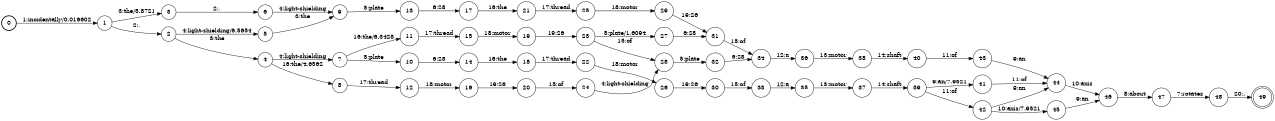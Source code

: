 digraph FST {
rankdir = LR;
size = "8.5,11";
label = "";
center = 1;
orientation = Portrait;
ranksep = "0.4";
nodesep = "0.25";
0 [label = "0", shape = circle, style = bold, fontsize = 14]
	0 -> 1 [label = "1:incidentally/0.016602", fontsize = 14];
1 [label = "1", shape = circle, style = solid, fontsize = 14]
	1 -> 2 [label = "2:,", fontsize = 14];
	1 -> 3 [label = "3:the/5.8721", fontsize = 14];
2 [label = "2", shape = circle, style = solid, fontsize = 14]
	2 -> 4 [label = "3:the", fontsize = 14];
	2 -> 5 [label = "4:light-shielding/6.5654", fontsize = 14];
3 [label = "3", shape = circle, style = solid, fontsize = 14]
	3 -> 6 [label = "2:,", fontsize = 14];
4 [label = "4", shape = circle, style = solid, fontsize = 14]
	4 -> 8 [label = "16:the/4.6562", fontsize = 14];
	4 -> 7 [label = "4:light-shielding", fontsize = 14];
5 [label = "5", shape = circle, style = solid, fontsize = 14]
	5 -> 9 [label = "3:the", fontsize = 14];
6 [label = "6", shape = circle, style = solid, fontsize = 14]
	6 -> 9 [label = "4:light-shielding", fontsize = 14];
7 [label = "7", shape = circle, style = solid, fontsize = 14]
	7 -> 11 [label = "16:the/6.3428", fontsize = 14];
	7 -> 10 [label = "5:plate", fontsize = 14];
8 [label = "8", shape = circle, style = solid, fontsize = 14]
	8 -> 12 [label = "17:thread", fontsize = 14];
9 [label = "9", shape = circle, style = solid, fontsize = 14]
	9 -> 13 [label = "5:plate", fontsize = 14];
10 [label = "10", shape = circle, style = solid, fontsize = 14]
	10 -> 14 [label = "6:28", fontsize = 14];
11 [label = "11", shape = circle, style = solid, fontsize = 14]
	11 -> 15 [label = "17:thread", fontsize = 14];
12 [label = "12", shape = circle, style = solid, fontsize = 14]
	12 -> 16 [label = "18:motor", fontsize = 14];
13 [label = "13", shape = circle, style = solid, fontsize = 14]
	13 -> 17 [label = "6:28", fontsize = 14];
14 [label = "14", shape = circle, style = solid, fontsize = 14]
	14 -> 18 [label = "16:the", fontsize = 14];
15 [label = "15", shape = circle, style = solid, fontsize = 14]
	15 -> 19 [label = "18:motor", fontsize = 14];
16 [label = "16", shape = circle, style = solid, fontsize = 14]
	16 -> 20 [label = "19:26", fontsize = 14];
17 [label = "17", shape = circle, style = solid, fontsize = 14]
	17 -> 21 [label = "16:the", fontsize = 14];
18 [label = "18", shape = circle, style = solid, fontsize = 14]
	18 -> 22 [label = "17:thread", fontsize = 14];
19 [label = "19", shape = circle, style = solid, fontsize = 14]
	19 -> 23 [label = "19:26", fontsize = 14];
20 [label = "20", shape = circle, style = solid, fontsize = 14]
	20 -> 24 [label = "15:of", fontsize = 14];
21 [label = "21", shape = circle, style = solid, fontsize = 14]
	21 -> 25 [label = "17:thread", fontsize = 14];
22 [label = "22", shape = circle, style = solid, fontsize = 14]
	22 -> 26 [label = "18:motor", fontsize = 14];
23 [label = "23", shape = circle, style = solid, fontsize = 14]
	23 -> 27 [label = "5:plate/1.6094", fontsize = 14];
	23 -> 28 [label = "15:of", fontsize = 14];
24 [label = "24", shape = circle, style = solid, fontsize = 14]
	24 -> 28 [label = "4:light-shielding", fontsize = 14];
25 [label = "25", shape = circle, style = solid, fontsize = 14]
	25 -> 29 [label = "18:motor", fontsize = 14];
26 [label = "26", shape = circle, style = solid, fontsize = 14]
	26 -> 30 [label = "19:26", fontsize = 14];
27 [label = "27", shape = circle, style = solid, fontsize = 14]
	27 -> 31 [label = "6:28", fontsize = 14];
28 [label = "28", shape = circle, style = solid, fontsize = 14]
	28 -> 32 [label = "5:plate", fontsize = 14];
29 [label = "29", shape = circle, style = solid, fontsize = 14]
	29 -> 31 [label = "19:26", fontsize = 14];
30 [label = "30", shape = circle, style = solid, fontsize = 14]
	30 -> 33 [label = "15:of", fontsize = 14];
31 [label = "31", shape = circle, style = solid, fontsize = 14]
	31 -> 34 [label = "15:of", fontsize = 14];
32 [label = "32", shape = circle, style = solid, fontsize = 14]
	32 -> 34 [label = "6:28", fontsize = 14];
33 [label = "33", shape = circle, style = solid, fontsize = 14]
	33 -> 35 [label = "12:a", fontsize = 14];
34 [label = "34", shape = circle, style = solid, fontsize = 14]
	34 -> 36 [label = "12:a", fontsize = 14];
35 [label = "35", shape = circle, style = solid, fontsize = 14]
	35 -> 37 [label = "13:motor", fontsize = 14];
36 [label = "36", shape = circle, style = solid, fontsize = 14]
	36 -> 38 [label = "13:motor", fontsize = 14];
37 [label = "37", shape = circle, style = solid, fontsize = 14]
	37 -> 39 [label = "14:shaft", fontsize = 14];
38 [label = "38", shape = circle, style = solid, fontsize = 14]
	38 -> 40 [label = "14:shaft", fontsize = 14];
39 [label = "39", shape = circle, style = solid, fontsize = 14]
	39 -> 41 [label = "9:an/7.9521", fontsize = 14];
	39 -> 42 [label = "11:of", fontsize = 14];
40 [label = "40", shape = circle, style = solid, fontsize = 14]
	40 -> 43 [label = "11:of", fontsize = 14];
41 [label = "41", shape = circle, style = solid, fontsize = 14]
	41 -> 44 [label = "11:of", fontsize = 14];
42 [label = "42", shape = circle, style = solid, fontsize = 14]
	42 -> 44 [label = "9:an", fontsize = 14];
	42 -> 45 [label = "10:axis/7.9521", fontsize = 14];
43 [label = "43", shape = circle, style = solid, fontsize = 14]
	43 -> 44 [label = "9:an", fontsize = 14];
44 [label = "44", shape = circle, style = solid, fontsize = 14]
	44 -> 46 [label = "10:axis", fontsize = 14];
45 [label = "45", shape = circle, style = solid, fontsize = 14]
	45 -> 46 [label = "9:an", fontsize = 14];
46 [label = "46", shape = circle, style = solid, fontsize = 14]
	46 -> 47 [label = "8:about", fontsize = 14];
47 [label = "47", shape = circle, style = solid, fontsize = 14]
	47 -> 48 [label = "7:rotates", fontsize = 14];
48 [label = "48", shape = circle, style = solid, fontsize = 14]
	48 -> 49 [label = "20:.", fontsize = 14];
49 [label = "49", shape = doublecircle, style = solid, fontsize = 14]
}
